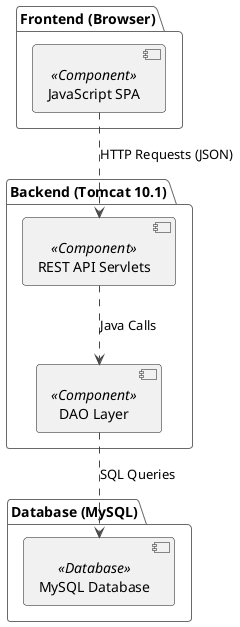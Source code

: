 @startuml Component Diagram

!theme vibrant

package "Frontend (Browser)" {
  [JavaScript SPA] <<Component>>
}

package "Backend (Tomcat 10.1)" {
  [REST API Servlets] <<Component>>
  [DAO Layer] <<Component>>
}

package "Database (MySQL)" {
  [MySQL Database] <<Database>>
}

[JavaScript SPA] ..> [REST API Servlets] : HTTP Requests (JSON)
[REST API Servlets] ..> [DAO Layer] : Java Calls
[DAO Layer] ..> [MySQL Database] : SQL Queries

@enduml
